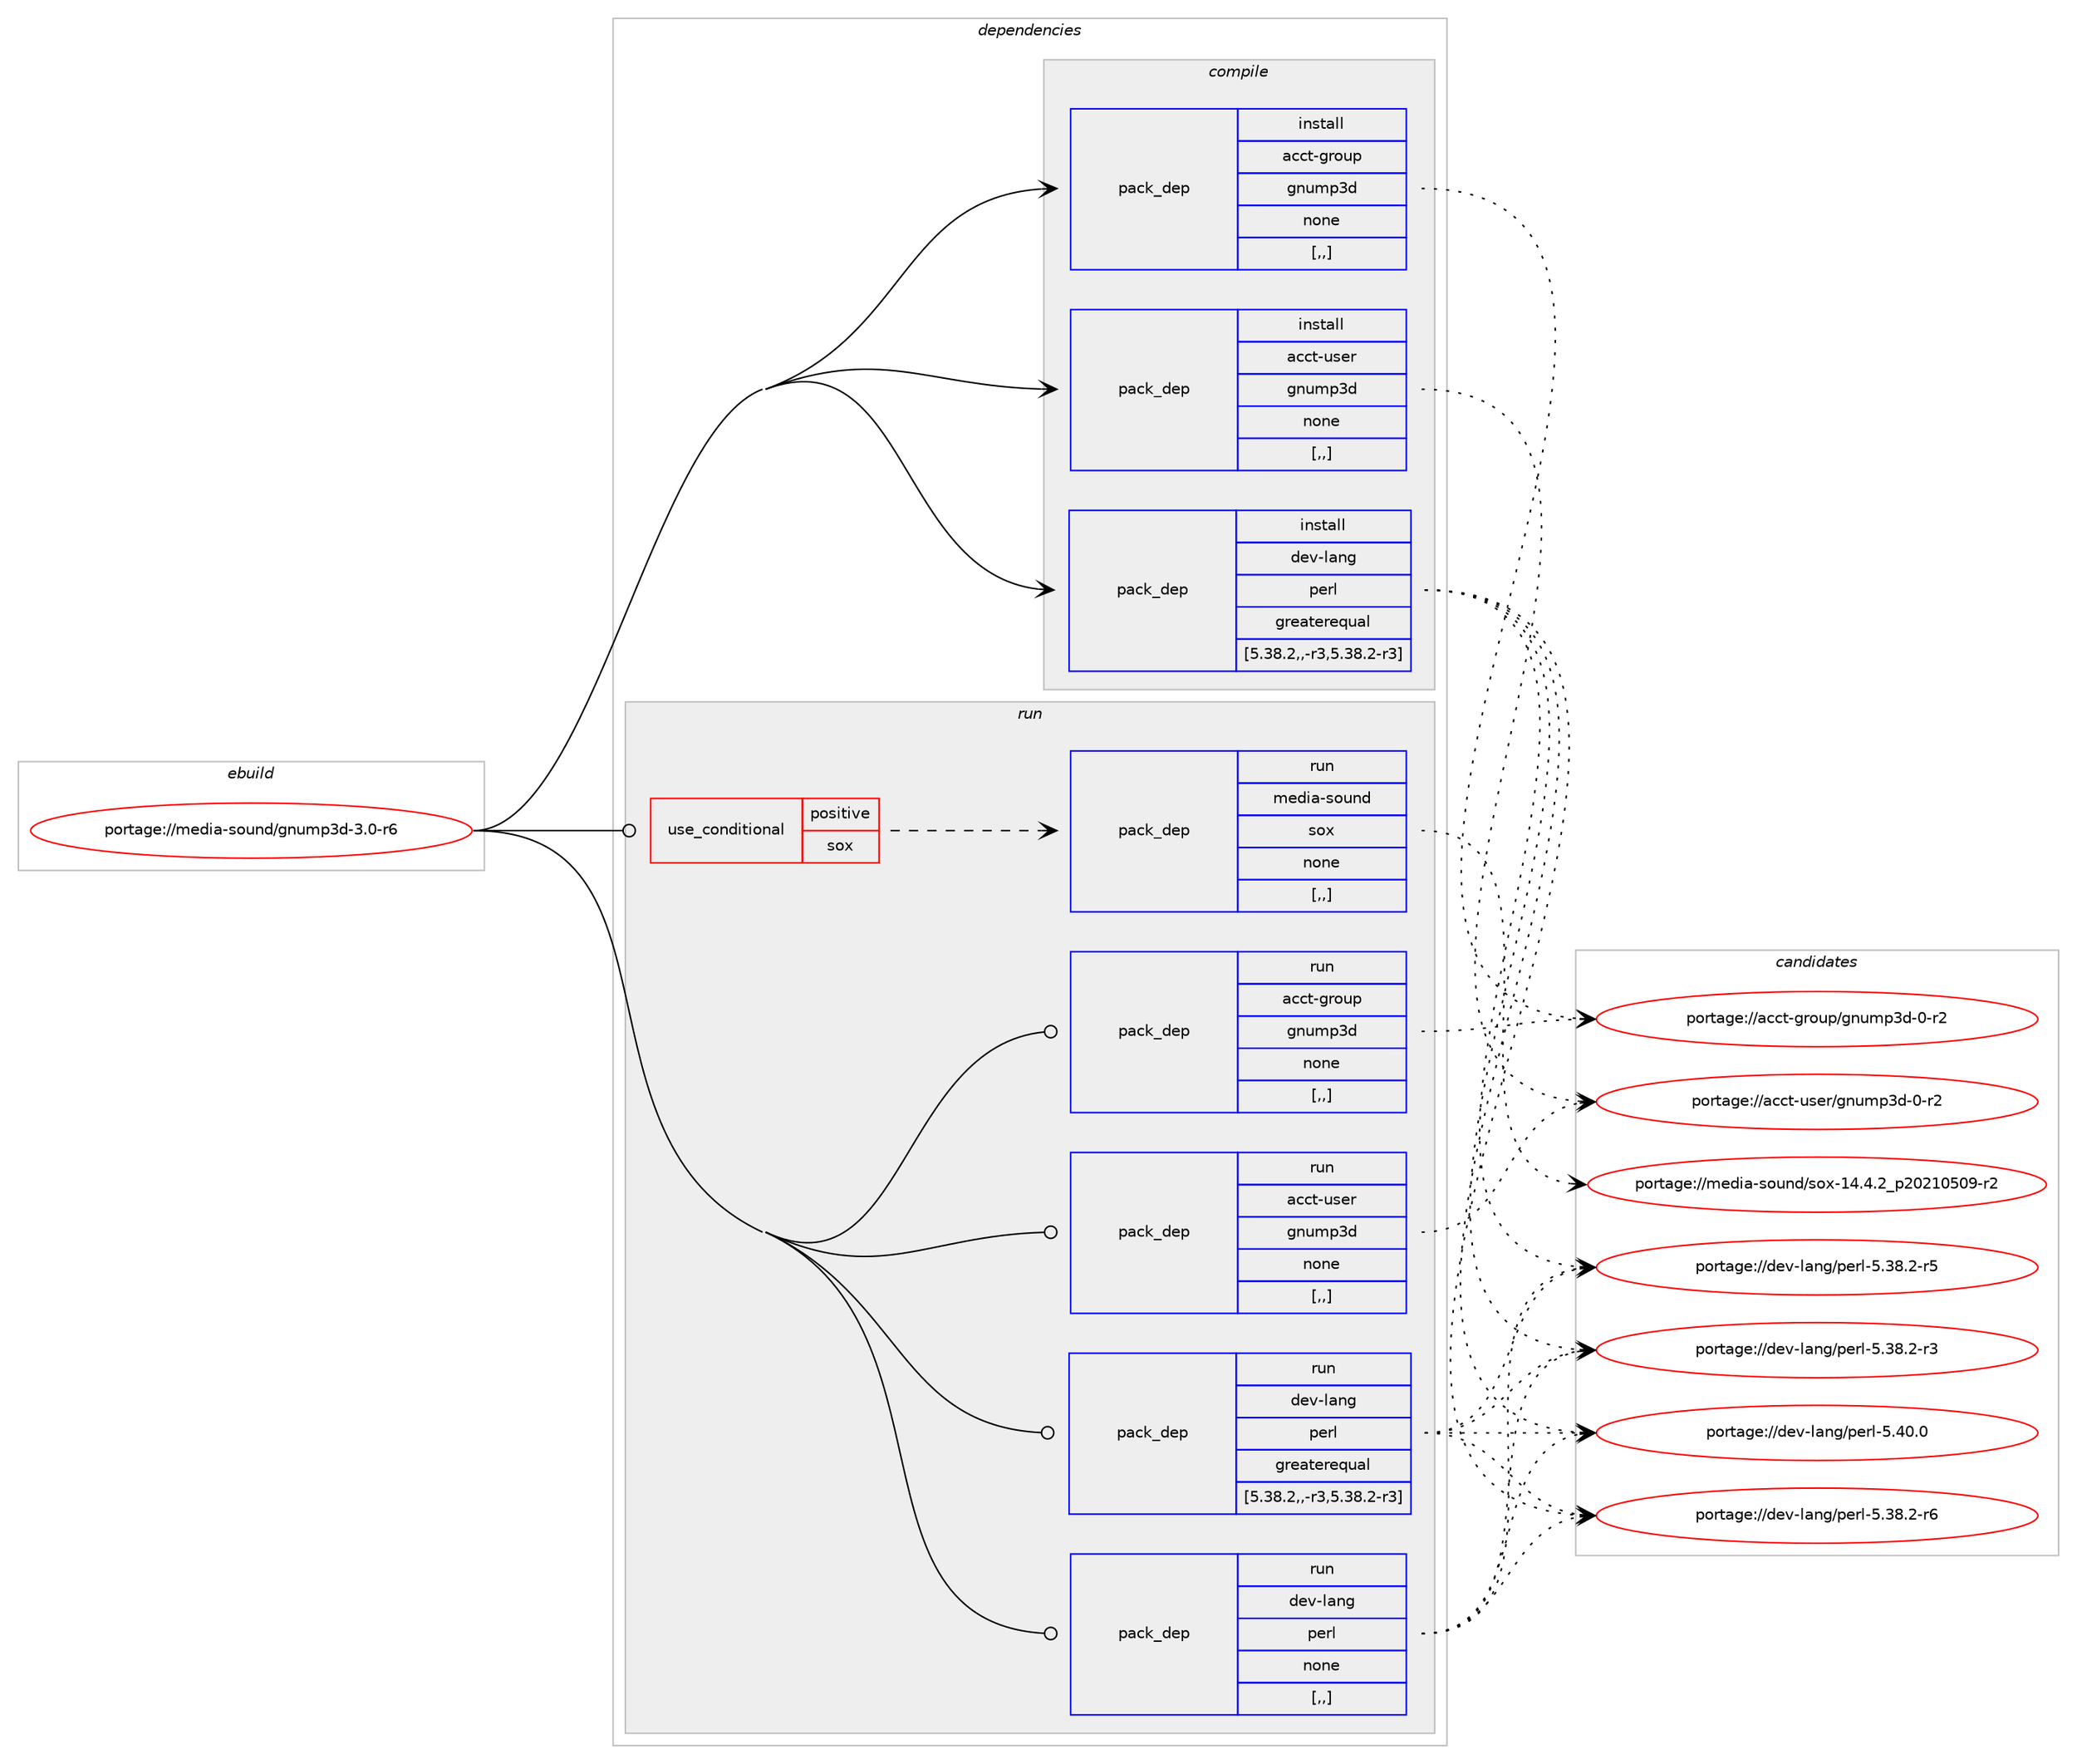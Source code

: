 digraph prolog {

# *************
# Graph options
# *************

newrank=true;
concentrate=true;
compound=true;
graph [rankdir=LR,fontname=Helvetica,fontsize=10,ranksep=1.5];#, ranksep=2.5, nodesep=0.2];
edge  [arrowhead=vee];
node  [fontname=Helvetica,fontsize=10];

# **********
# The ebuild
# **********

subgraph cluster_leftcol {
color=gray;
label=<<i>ebuild</i>>;
id [label="portage://media-sound/gnump3d-3.0-r6", color=red, width=4, href="../media-sound/gnump3d-3.0-r6.svg"];
}

# ****************
# The dependencies
# ****************

subgraph cluster_midcol {
color=gray;
label=<<i>dependencies</i>>;
subgraph cluster_compile {
fillcolor="#eeeeee";
style=filled;
label=<<i>compile</i>>;
subgraph pack232730 {
dependency314862 [label=<<TABLE BORDER="0" CELLBORDER="1" CELLSPACING="0" CELLPADDING="4" WIDTH="220"><TR><TD ROWSPAN="6" CELLPADDING="30">pack_dep</TD></TR><TR><TD WIDTH="110">install</TD></TR><TR><TD>acct-group</TD></TR><TR><TD>gnump3d</TD></TR><TR><TD>none</TD></TR><TR><TD>[,,]</TD></TR></TABLE>>, shape=none, color=blue];
}
id:e -> dependency314862:w [weight=20,style="solid",arrowhead="vee"];
subgraph pack232731 {
dependency314863 [label=<<TABLE BORDER="0" CELLBORDER="1" CELLSPACING="0" CELLPADDING="4" WIDTH="220"><TR><TD ROWSPAN="6" CELLPADDING="30">pack_dep</TD></TR><TR><TD WIDTH="110">install</TD></TR><TR><TD>acct-user</TD></TR><TR><TD>gnump3d</TD></TR><TR><TD>none</TD></TR><TR><TD>[,,]</TD></TR></TABLE>>, shape=none, color=blue];
}
id:e -> dependency314863:w [weight=20,style="solid",arrowhead="vee"];
subgraph pack232732 {
dependency314864 [label=<<TABLE BORDER="0" CELLBORDER="1" CELLSPACING="0" CELLPADDING="4" WIDTH="220"><TR><TD ROWSPAN="6" CELLPADDING="30">pack_dep</TD></TR><TR><TD WIDTH="110">install</TD></TR><TR><TD>dev-lang</TD></TR><TR><TD>perl</TD></TR><TR><TD>greaterequal</TD></TR><TR><TD>[5.38.2,,-r3,5.38.2-r3]</TD></TR></TABLE>>, shape=none, color=blue];
}
id:e -> dependency314864:w [weight=20,style="solid",arrowhead="vee"];
}
subgraph cluster_compileandrun {
fillcolor="#eeeeee";
style=filled;
label=<<i>compile and run</i>>;
}
subgraph cluster_run {
fillcolor="#eeeeee";
style=filled;
label=<<i>run</i>>;
subgraph cond79690 {
dependency314865 [label=<<TABLE BORDER="0" CELLBORDER="1" CELLSPACING="0" CELLPADDING="4"><TR><TD ROWSPAN="3" CELLPADDING="10">use_conditional</TD></TR><TR><TD>positive</TD></TR><TR><TD>sox</TD></TR></TABLE>>, shape=none, color=red];
subgraph pack232733 {
dependency314866 [label=<<TABLE BORDER="0" CELLBORDER="1" CELLSPACING="0" CELLPADDING="4" WIDTH="220"><TR><TD ROWSPAN="6" CELLPADDING="30">pack_dep</TD></TR><TR><TD WIDTH="110">run</TD></TR><TR><TD>media-sound</TD></TR><TR><TD>sox</TD></TR><TR><TD>none</TD></TR><TR><TD>[,,]</TD></TR></TABLE>>, shape=none, color=blue];
}
dependency314865:e -> dependency314866:w [weight=20,style="dashed",arrowhead="vee"];
}
id:e -> dependency314865:w [weight=20,style="solid",arrowhead="odot"];
subgraph pack232734 {
dependency314867 [label=<<TABLE BORDER="0" CELLBORDER="1" CELLSPACING="0" CELLPADDING="4" WIDTH="220"><TR><TD ROWSPAN="6" CELLPADDING="30">pack_dep</TD></TR><TR><TD WIDTH="110">run</TD></TR><TR><TD>acct-group</TD></TR><TR><TD>gnump3d</TD></TR><TR><TD>none</TD></TR><TR><TD>[,,]</TD></TR></TABLE>>, shape=none, color=blue];
}
id:e -> dependency314867:w [weight=20,style="solid",arrowhead="odot"];
subgraph pack232735 {
dependency314868 [label=<<TABLE BORDER="0" CELLBORDER="1" CELLSPACING="0" CELLPADDING="4" WIDTH="220"><TR><TD ROWSPAN="6" CELLPADDING="30">pack_dep</TD></TR><TR><TD WIDTH="110">run</TD></TR><TR><TD>acct-user</TD></TR><TR><TD>gnump3d</TD></TR><TR><TD>none</TD></TR><TR><TD>[,,]</TD></TR></TABLE>>, shape=none, color=blue];
}
id:e -> dependency314868:w [weight=20,style="solid",arrowhead="odot"];
subgraph pack232736 {
dependency314869 [label=<<TABLE BORDER="0" CELLBORDER="1" CELLSPACING="0" CELLPADDING="4" WIDTH="220"><TR><TD ROWSPAN="6" CELLPADDING="30">pack_dep</TD></TR><TR><TD WIDTH="110">run</TD></TR><TR><TD>dev-lang</TD></TR><TR><TD>perl</TD></TR><TR><TD>greaterequal</TD></TR><TR><TD>[5.38.2,,-r3,5.38.2-r3]</TD></TR></TABLE>>, shape=none, color=blue];
}
id:e -> dependency314869:w [weight=20,style="solid",arrowhead="odot"];
subgraph pack232737 {
dependency314870 [label=<<TABLE BORDER="0" CELLBORDER="1" CELLSPACING="0" CELLPADDING="4" WIDTH="220"><TR><TD ROWSPAN="6" CELLPADDING="30">pack_dep</TD></TR><TR><TD WIDTH="110">run</TD></TR><TR><TD>dev-lang</TD></TR><TR><TD>perl</TD></TR><TR><TD>none</TD></TR><TR><TD>[,,]</TD></TR></TABLE>>, shape=none, color=blue];
}
id:e -> dependency314870:w [weight=20,style="solid",arrowhead="odot"];
}
}

# **************
# The candidates
# **************

subgraph cluster_choices {
rank=same;
color=gray;
label=<<i>candidates</i>>;

subgraph choice232730 {
color=black;
nodesep=1;
choice97999911645103114111117112471031101171091125110045484511450 [label="portage://acct-group/gnump3d-0-r2", color=red, width=4,href="../acct-group/gnump3d-0-r2.svg"];
dependency314862:e -> choice97999911645103114111117112471031101171091125110045484511450:w [style=dotted,weight="100"];
}
subgraph choice232731 {
color=black;
nodesep=1;
choice97999911645117115101114471031101171091125110045484511450 [label="portage://acct-user/gnump3d-0-r2", color=red, width=4,href="../acct-user/gnump3d-0-r2.svg"];
dependency314863:e -> choice97999911645117115101114471031101171091125110045484511450:w [style=dotted,weight="100"];
}
subgraph choice232732 {
color=black;
nodesep=1;
choice10010111845108971101034711210111410845534652484648 [label="portage://dev-lang/perl-5.40.0", color=red, width=4,href="../dev-lang/perl-5.40.0.svg"];
choice100101118451089711010347112101114108455346515646504511454 [label="portage://dev-lang/perl-5.38.2-r6", color=red, width=4,href="../dev-lang/perl-5.38.2-r6.svg"];
choice100101118451089711010347112101114108455346515646504511453 [label="portage://dev-lang/perl-5.38.2-r5", color=red, width=4,href="../dev-lang/perl-5.38.2-r5.svg"];
choice100101118451089711010347112101114108455346515646504511451 [label="portage://dev-lang/perl-5.38.2-r3", color=red, width=4,href="../dev-lang/perl-5.38.2-r3.svg"];
dependency314864:e -> choice10010111845108971101034711210111410845534652484648:w [style=dotted,weight="100"];
dependency314864:e -> choice100101118451089711010347112101114108455346515646504511454:w [style=dotted,weight="100"];
dependency314864:e -> choice100101118451089711010347112101114108455346515646504511453:w [style=dotted,weight="100"];
dependency314864:e -> choice100101118451089711010347112101114108455346515646504511451:w [style=dotted,weight="100"];
}
subgraph choice232733 {
color=black;
nodesep=1;
choice109101100105974511511111711010047115111120454952465246509511250485049485348574511450 [label="portage://media-sound/sox-14.4.2_p20210509-r2", color=red, width=4,href="../media-sound/sox-14.4.2_p20210509-r2.svg"];
dependency314866:e -> choice109101100105974511511111711010047115111120454952465246509511250485049485348574511450:w [style=dotted,weight="100"];
}
subgraph choice232734 {
color=black;
nodesep=1;
choice97999911645103114111117112471031101171091125110045484511450 [label="portage://acct-group/gnump3d-0-r2", color=red, width=4,href="../acct-group/gnump3d-0-r2.svg"];
dependency314867:e -> choice97999911645103114111117112471031101171091125110045484511450:w [style=dotted,weight="100"];
}
subgraph choice232735 {
color=black;
nodesep=1;
choice97999911645117115101114471031101171091125110045484511450 [label="portage://acct-user/gnump3d-0-r2", color=red, width=4,href="../acct-user/gnump3d-0-r2.svg"];
dependency314868:e -> choice97999911645117115101114471031101171091125110045484511450:w [style=dotted,weight="100"];
}
subgraph choice232736 {
color=black;
nodesep=1;
choice10010111845108971101034711210111410845534652484648 [label="portage://dev-lang/perl-5.40.0", color=red, width=4,href="../dev-lang/perl-5.40.0.svg"];
choice100101118451089711010347112101114108455346515646504511454 [label="portage://dev-lang/perl-5.38.2-r6", color=red, width=4,href="../dev-lang/perl-5.38.2-r6.svg"];
choice100101118451089711010347112101114108455346515646504511453 [label="portage://dev-lang/perl-5.38.2-r5", color=red, width=4,href="../dev-lang/perl-5.38.2-r5.svg"];
choice100101118451089711010347112101114108455346515646504511451 [label="portage://dev-lang/perl-5.38.2-r3", color=red, width=4,href="../dev-lang/perl-5.38.2-r3.svg"];
dependency314869:e -> choice10010111845108971101034711210111410845534652484648:w [style=dotted,weight="100"];
dependency314869:e -> choice100101118451089711010347112101114108455346515646504511454:w [style=dotted,weight="100"];
dependency314869:e -> choice100101118451089711010347112101114108455346515646504511453:w [style=dotted,weight="100"];
dependency314869:e -> choice100101118451089711010347112101114108455346515646504511451:w [style=dotted,weight="100"];
}
subgraph choice232737 {
color=black;
nodesep=1;
choice10010111845108971101034711210111410845534652484648 [label="portage://dev-lang/perl-5.40.0", color=red, width=4,href="../dev-lang/perl-5.40.0.svg"];
choice100101118451089711010347112101114108455346515646504511454 [label="portage://dev-lang/perl-5.38.2-r6", color=red, width=4,href="../dev-lang/perl-5.38.2-r6.svg"];
choice100101118451089711010347112101114108455346515646504511453 [label="portage://dev-lang/perl-5.38.2-r5", color=red, width=4,href="../dev-lang/perl-5.38.2-r5.svg"];
choice100101118451089711010347112101114108455346515646504511451 [label="portage://dev-lang/perl-5.38.2-r3", color=red, width=4,href="../dev-lang/perl-5.38.2-r3.svg"];
dependency314870:e -> choice10010111845108971101034711210111410845534652484648:w [style=dotted,weight="100"];
dependency314870:e -> choice100101118451089711010347112101114108455346515646504511454:w [style=dotted,weight="100"];
dependency314870:e -> choice100101118451089711010347112101114108455346515646504511453:w [style=dotted,weight="100"];
dependency314870:e -> choice100101118451089711010347112101114108455346515646504511451:w [style=dotted,weight="100"];
}
}

}
